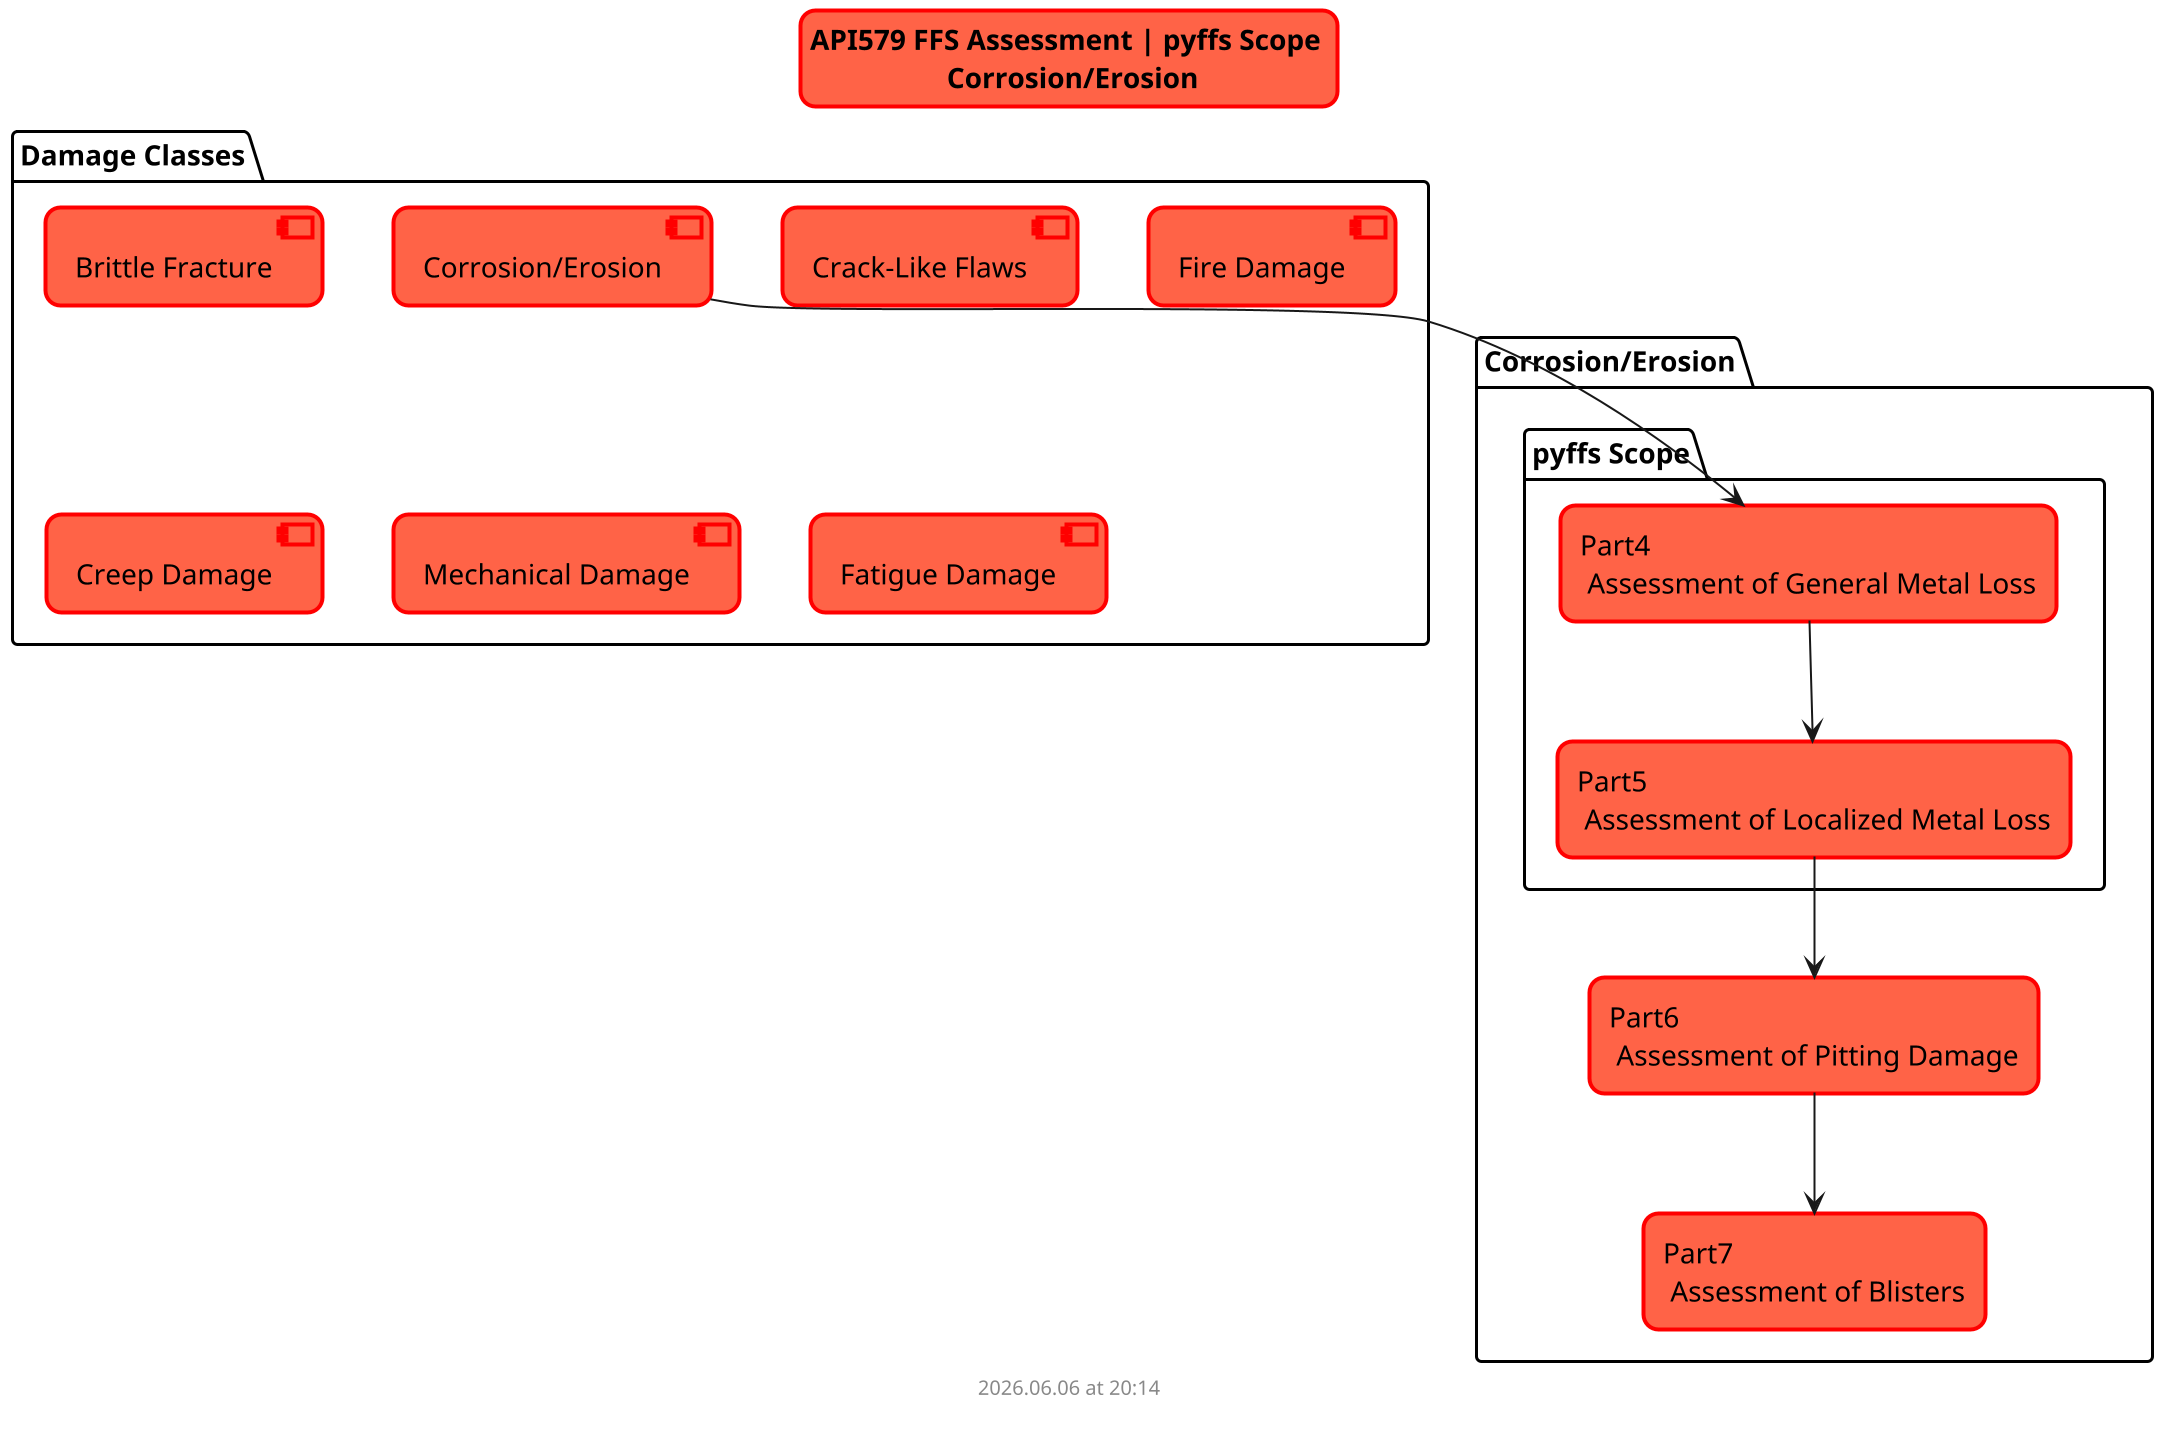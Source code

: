@startuml ffs_scope

scale 2
skinparam titleBorderRoundCorner 15
skinparam titleBorderThickness 2
skinparam titleBorderColor red
skinparam titleBackgroundColor Tomato

title API579 FFS Assessment | pyffs Scope \n Corrosion/Erosion

package "Damage Classes" as dc {
component "Brittle Fracture" as brittle
component "Corrosion/Erosion" as corrosion
component "Crack-Like Flaws" as crack
component "Fire Damage" as fire
component "Creep Damage" as creep
component "Mechanical Damage" as mechanical
component "Fatigue Damage" as Fatigue
}

package "Corrosion/Erosion" as ce {
    package "pyffs Scope" as pyffsscope {
    agent "Part4 \n Assessment of General Metal Loss" as corrosion_part4
    agent "Part5 \n Assessment of Localized Metal Loss" as corrosion_part5
    }
agent "Part6 \n Assessment of Pitting Damage" as corrosion_part6
agent "Part7 \n Assessment of Blisters" as corrosion_part7
}

corrosion --> corrosion_part4
corrosion_part4 --> corrosion_part5
corrosion_part5 --> corrosion_part6
corrosion_part6 --> corrosion_part7

footer
%date("yyyy.MM.dd' at 'HH:mm")
%filename()
end footer

@enduml